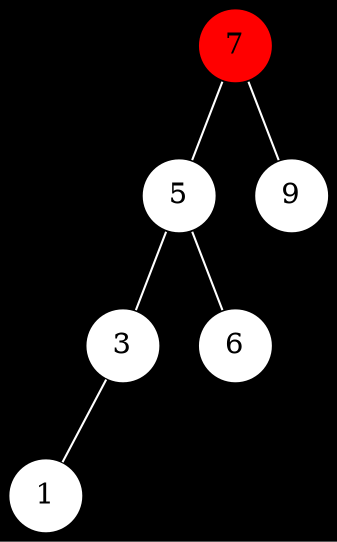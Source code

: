 graph g {
    bgcolor = black;
    7 -- 5 [color = white];
    7 -- 9 [color = white];
    5 -- 3 [color = white];
    5 -- 6 [color = white];
    3 -- 1 [color = white];
    3 -- NULL [style = "invis"];
    1 [shape = circle, style = filled, fillcolor = white];
    3 [shape = circle, style = filled, fillcolor = white];
    5 [shape = circle, style = filled, fillcolor = white];
    7 [shape = circle, style = filled, fillcolor = red];
    9 [shape = circle, style = filled, fillcolor = white];
    6 [shape = circle, style = filled, fillcolor = white];
    NULL [style = "invis"];
}

//dot lrr1.dot | gvpr -c -f binarytree.gvpr | neato -n -Tpng -o lrr1.png